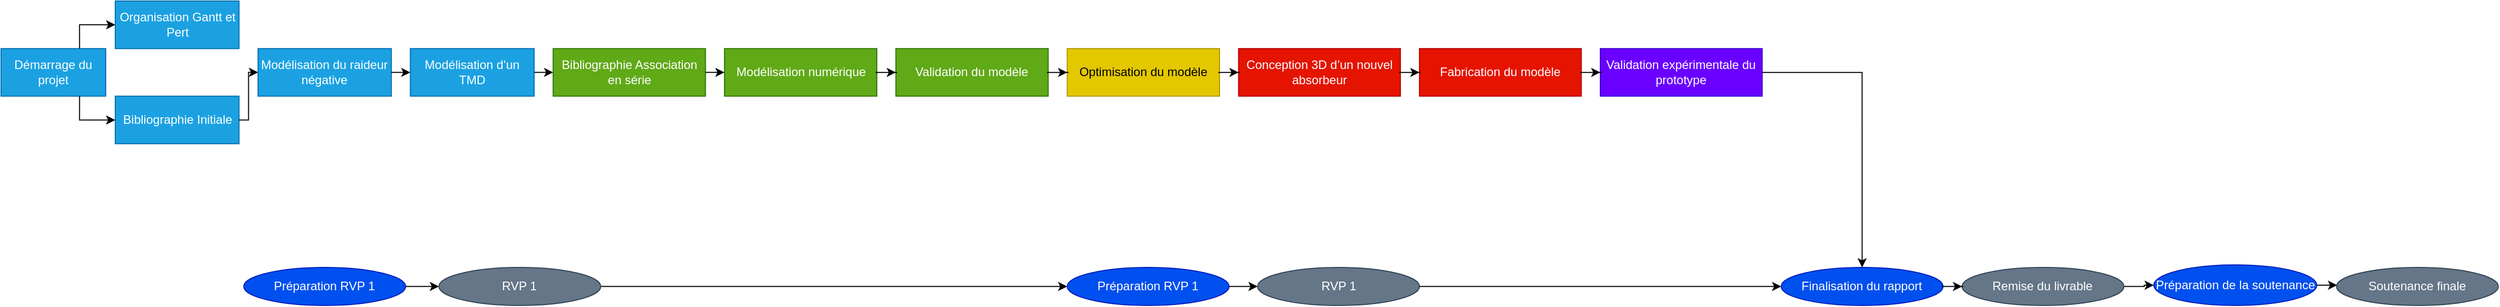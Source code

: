 <mxfile version="22.0.4" type="device">
  <diagram name="Pagina-1" id="Hs5tSBodYZh6z5y9nNeC">
    <mxGraphModel dx="2868" dy="1592" grid="1" gridSize="10" guides="1" tooltips="1" connect="1" arrows="1" fold="1" page="1" pageScale="1" pageWidth="3300" pageHeight="2339" math="0" shadow="0">
      <root>
        <mxCell id="0" />
        <mxCell id="1" parent="0" />
        <mxCell id="iB7f7BhG3qTy4NsA3tEv-3" value="Démarrage du projet" style="html=1;whiteSpace=wrap;fillColor=#1ba1e2;fontColor=#ffffff;strokeColor=#006EAF;" parent="1" vertex="1">
          <mxGeometry x="30" y="246.875" width="103.125" height="46.875" as="geometry" />
        </mxCell>
        <mxCell id="dqmbIf-vUMDZz10qe2vE-1" value="Organisation Gantt et Pert" style="html=1;whiteSpace=wrap;fillColor=#1ba1e2;fontColor=#ffffff;strokeColor=#006EAF;" vertex="1" parent="1">
          <mxGeometry x="142.5" y="200" width="121.875" height="46.875" as="geometry" />
        </mxCell>
        <mxCell id="dqmbIf-vUMDZz10qe2vE-7" style="edgeStyle=orthogonalEdgeStyle;rounded=0;orthogonalLoop=1;jettySize=auto;html=1;exitX=0.75;exitY=0;exitDx=0;exitDy=0;entryX=0;entryY=0.5;entryDx=0;entryDy=0;" edge="1" parent="1" source="iB7f7BhG3qTy4NsA3tEv-3" target="dqmbIf-vUMDZz10qe2vE-1">
          <mxGeometry relative="1" as="geometry" />
        </mxCell>
        <mxCell id="dqmbIf-vUMDZz10qe2vE-2" value="Bibliographie Initiale" style="html=1;whiteSpace=wrap;fillColor=#1ba1e2;fontColor=#ffffff;strokeColor=#006EAF;" vertex="1" parent="1">
          <mxGeometry x="142.5" y="293.75" width="121.875" height="46.875" as="geometry" />
        </mxCell>
        <mxCell id="dqmbIf-vUMDZz10qe2vE-8" style="edgeStyle=orthogonalEdgeStyle;rounded=0;orthogonalLoop=1;jettySize=auto;html=1;exitX=0.75;exitY=1;exitDx=0;exitDy=0;" edge="1" parent="1" source="iB7f7BhG3qTy4NsA3tEv-3" target="dqmbIf-vUMDZz10qe2vE-2">
          <mxGeometry relative="1" as="geometry" />
        </mxCell>
        <mxCell id="dqmbIf-vUMDZz10qe2vE-3" value="Modélisation du raideur négative" style="html=1;whiteSpace=wrap;fillColor=#1ba1e2;fontColor=#ffffff;strokeColor=#006EAF;" vertex="1" parent="1">
          <mxGeometry x="283.126" y="246.875" width="131.25" height="46.875" as="geometry" />
        </mxCell>
        <mxCell id="dqmbIf-vUMDZz10qe2vE-9" style="edgeStyle=orthogonalEdgeStyle;rounded=0;orthogonalLoop=1;jettySize=auto;html=1;exitX=1;exitY=0.5;exitDx=0;exitDy=0;entryX=0;entryY=0.5;entryDx=0;entryDy=0;" edge="1" parent="1" source="dqmbIf-vUMDZz10qe2vE-2" target="dqmbIf-vUMDZz10qe2vE-3">
          <mxGeometry relative="1" as="geometry">
            <Array as="points">
              <mxPoint x="273.75" y="317.188" />
              <mxPoint x="273.75" y="270.312" />
            </Array>
          </mxGeometry>
        </mxCell>
        <mxCell id="dqmbIf-vUMDZz10qe2vE-4" value="Modélisation d’un TMD" style="html=1;whiteSpace=wrap;fillColor=#1ba1e2;fontColor=#ffffff;strokeColor=#006EAF;" vertex="1" parent="1">
          <mxGeometry x="433.126" y="246.875" width="121.875" height="46.875" as="geometry" />
        </mxCell>
        <mxCell id="dqmbIf-vUMDZz10qe2vE-10" style="edgeStyle=orthogonalEdgeStyle;rounded=0;orthogonalLoop=1;jettySize=auto;html=1;exitX=1;exitY=0.5;exitDx=0;exitDy=0;entryX=0;entryY=0.5;entryDx=0;entryDy=0;" edge="1" parent="1" source="dqmbIf-vUMDZz10qe2vE-3" target="dqmbIf-vUMDZz10qe2vE-4">
          <mxGeometry relative="1" as="geometry" />
        </mxCell>
        <mxCell id="dqmbIf-vUMDZz10qe2vE-5" value="Bibliographie Association en série" style="html=1;whiteSpace=wrap;fillColor=#60a917;fontColor=#ffffff;strokeColor=#2D7600;" vertex="1" parent="1">
          <mxGeometry x="573.751" y="246.875" width="150.0" height="46.875" as="geometry" />
        </mxCell>
        <mxCell id="dqmbIf-vUMDZz10qe2vE-11" style="edgeStyle=orthogonalEdgeStyle;rounded=0;orthogonalLoop=1;jettySize=auto;html=1;exitX=1;exitY=0.5;exitDx=0;exitDy=0;entryX=0;entryY=0.5;entryDx=0;entryDy=0;" edge="1" parent="1" source="dqmbIf-vUMDZz10qe2vE-4" target="dqmbIf-vUMDZz10qe2vE-5">
          <mxGeometry relative="1" as="geometry" />
        </mxCell>
        <mxCell id="dqmbIf-vUMDZz10qe2vE-6" value="Modélisation numérique" style="html=1;whiteSpace=wrap;fillColor=#60a917;fontColor=#ffffff;strokeColor=#2D7600;" vertex="1" parent="1">
          <mxGeometry x="742.501" y="246.875" width="150.0" height="46.875" as="geometry" />
        </mxCell>
        <mxCell id="dqmbIf-vUMDZz10qe2vE-12" style="edgeStyle=orthogonalEdgeStyle;rounded=0;orthogonalLoop=1;jettySize=auto;html=1;exitX=1;exitY=0.5;exitDx=0;exitDy=0;entryX=0;entryY=0.5;entryDx=0;entryDy=0;" edge="1" parent="1" source="dqmbIf-vUMDZz10qe2vE-5" target="dqmbIf-vUMDZz10qe2vE-6">
          <mxGeometry relative="1" as="geometry" />
        </mxCell>
        <mxCell id="dqmbIf-vUMDZz10qe2vE-13" value="Validation du modèle" style="html=1;whiteSpace=wrap;fillColor=#60a917;fontColor=#ffffff;strokeColor=#2D7600;" vertex="1" parent="1">
          <mxGeometry x="911.252" y="246.875" width="150.0" height="46.875" as="geometry" />
        </mxCell>
        <mxCell id="dqmbIf-vUMDZz10qe2vE-14" value="" style="edgeStyle=orthogonalEdgeStyle;rounded=0;orthogonalLoop=1;jettySize=auto;html=1;" edge="1" parent="1" source="dqmbIf-vUMDZz10qe2vE-6" target="dqmbIf-vUMDZz10qe2vE-13">
          <mxGeometry relative="1" as="geometry" />
        </mxCell>
        <mxCell id="dqmbIf-vUMDZz10qe2vE-15" value="Optimisation du modèle" style="html=1;whiteSpace=wrap;fillColor=#e3c800;fontColor=#000000;strokeColor=#B09500;" vertex="1" parent="1">
          <mxGeometry x="1080.002" y="246.875" width="150.0" height="46.875" as="geometry" />
        </mxCell>
        <mxCell id="dqmbIf-vUMDZz10qe2vE-19" value="" style="edgeStyle=orthogonalEdgeStyle;rounded=0;orthogonalLoop=1;jettySize=auto;html=1;" edge="1" parent="1" source="dqmbIf-vUMDZz10qe2vE-13" target="dqmbIf-vUMDZz10qe2vE-15">
          <mxGeometry relative="1" as="geometry" />
        </mxCell>
        <mxCell id="dqmbIf-vUMDZz10qe2vE-16" value="Conception 3D d’un nouvel absorbeur" style="html=1;whiteSpace=wrap;fillColor=#e51400;fontColor=#ffffff;strokeColor=#B20000;" vertex="1" parent="1">
          <mxGeometry x="1248.752" y="246.875" width="159.375" height="46.875" as="geometry" />
        </mxCell>
        <mxCell id="dqmbIf-vUMDZz10qe2vE-20" value="" style="edgeStyle=orthogonalEdgeStyle;rounded=0;orthogonalLoop=1;jettySize=auto;html=1;" edge="1" parent="1" source="dqmbIf-vUMDZz10qe2vE-15" target="dqmbIf-vUMDZz10qe2vE-16">
          <mxGeometry relative="1" as="geometry" />
        </mxCell>
        <mxCell id="dqmbIf-vUMDZz10qe2vE-17" value="Fabrication du modèle" style="html=1;whiteSpace=wrap;fillColor=#e51400;fontColor=#ffffff;strokeColor=#B20000;" vertex="1" parent="1">
          <mxGeometry x="1426.878" y="246.875" width="159.375" height="46.875" as="geometry" />
        </mxCell>
        <mxCell id="dqmbIf-vUMDZz10qe2vE-21" value="" style="edgeStyle=orthogonalEdgeStyle;rounded=0;orthogonalLoop=1;jettySize=auto;html=1;" edge="1" parent="1" source="dqmbIf-vUMDZz10qe2vE-16" target="dqmbIf-vUMDZz10qe2vE-17">
          <mxGeometry relative="1" as="geometry" />
        </mxCell>
        <mxCell id="dqmbIf-vUMDZz10qe2vE-18" value="Validation expérimentale du prototype" style="html=1;whiteSpace=wrap;fillColor=#6a00ff;fontColor=#ffffff;strokeColor=#3700CC;" vertex="1" parent="1">
          <mxGeometry x="1605.003" y="246.875" width="159.375" height="46.875" as="geometry" />
        </mxCell>
        <mxCell id="dqmbIf-vUMDZz10qe2vE-22" value="" style="edgeStyle=orthogonalEdgeStyle;rounded=0;orthogonalLoop=1;jettySize=auto;html=1;" edge="1" parent="1" source="dqmbIf-vUMDZz10qe2vE-17" target="dqmbIf-vUMDZz10qe2vE-18">
          <mxGeometry relative="1" as="geometry" />
        </mxCell>
        <mxCell id="dqmbIf-vUMDZz10qe2vE-38" value="Préparation RVP 1" style="ellipse;whiteSpace=wrap;html=1;align=center;fillColor=#0050ef;fontColor=#ffffff;strokeColor=#001DBC;" vertex="1" parent="1">
          <mxGeometry x="269.063" y="462.5" width="159.375" height="37.5" as="geometry" />
        </mxCell>
        <mxCell id="dqmbIf-vUMDZz10qe2vE-39" value="Préparation RVP 1" style="ellipse;whiteSpace=wrap;html=1;align=center;fillColor=#0050ef;fontColor=#ffffff;strokeColor=#001DBC;" vertex="1" parent="1">
          <mxGeometry x="1080.002" y="462.5" width="159.375" height="37.5" as="geometry" />
        </mxCell>
        <mxCell id="dqmbIf-vUMDZz10qe2vE-44" style="edgeStyle=orthogonalEdgeStyle;rounded=0;orthogonalLoop=1;jettySize=auto;html=1;" edge="1" parent="1" source="dqmbIf-vUMDZz10qe2vE-40" target="dqmbIf-vUMDZz10qe2vE-39">
          <mxGeometry relative="1" as="geometry" />
        </mxCell>
        <mxCell id="dqmbIf-vUMDZz10qe2vE-40" value="RVP 1" style="ellipse;whiteSpace=wrap;html=1;align=center;fillColor=#647687;fontColor=#ffffff;strokeColor=#314354;" vertex="1" parent="1">
          <mxGeometry x="461.251" y="462.5" width="159.375" height="37.5" as="geometry" />
        </mxCell>
        <mxCell id="dqmbIf-vUMDZz10qe2vE-43" value="" style="edgeStyle=orthogonalEdgeStyle;rounded=0;orthogonalLoop=1;jettySize=auto;html=1;" edge="1" parent="1" source="dqmbIf-vUMDZz10qe2vE-38" target="dqmbIf-vUMDZz10qe2vE-40">
          <mxGeometry relative="1" as="geometry" />
        </mxCell>
        <mxCell id="dqmbIf-vUMDZz10qe2vE-41" value="RVP 1" style="ellipse;whiteSpace=wrap;html=1;align=center;fillColor=#647687;fontColor=#ffffff;strokeColor=#314354;" vertex="1" parent="1">
          <mxGeometry x="1267.503" y="462.5" width="159.375" height="37.5" as="geometry" />
        </mxCell>
        <mxCell id="dqmbIf-vUMDZz10qe2vE-42" value="" style="edgeStyle=orthogonalEdgeStyle;rounded=0;orthogonalLoop=1;jettySize=auto;html=1;" edge="1" parent="1" source="dqmbIf-vUMDZz10qe2vE-39" target="dqmbIf-vUMDZz10qe2vE-41">
          <mxGeometry relative="1" as="geometry" />
        </mxCell>
        <mxCell id="dqmbIf-vUMDZz10qe2vE-47" value="Finalisation du rapport" style="ellipse;whiteSpace=wrap;html=1;align=center;fillColor=#0050ef;fontColor=#ffffff;strokeColor=#001DBC;" vertex="1" parent="1">
          <mxGeometry x="1783.129" y="462.5" width="159.375" height="37.5" as="geometry" />
        </mxCell>
        <mxCell id="dqmbIf-vUMDZz10qe2vE-51" style="edgeStyle=orthogonalEdgeStyle;rounded=0;orthogonalLoop=1;jettySize=auto;html=1;entryX=0.5;entryY=0;entryDx=0;entryDy=0;" edge="1" parent="1" source="dqmbIf-vUMDZz10qe2vE-18" target="dqmbIf-vUMDZz10qe2vE-47">
          <mxGeometry relative="1" as="geometry" />
        </mxCell>
        <mxCell id="dqmbIf-vUMDZz10qe2vE-46" style="edgeStyle=orthogonalEdgeStyle;rounded=0;orthogonalLoop=1;jettySize=auto;html=1;entryX=0;entryY=0.5;entryDx=0;entryDy=0;" edge="1" parent="1" source="dqmbIf-vUMDZz10qe2vE-41" target="dqmbIf-vUMDZz10qe2vE-47">
          <mxGeometry relative="1" as="geometry">
            <mxPoint x="1783.129" y="462.5" as="targetPoint" />
          </mxGeometry>
        </mxCell>
        <mxCell id="dqmbIf-vUMDZz10qe2vE-62" style="edgeStyle=orthogonalEdgeStyle;rounded=0;orthogonalLoop=1;jettySize=auto;html=1;entryX=0;entryY=0.5;entryDx=0;entryDy=0;" edge="1" parent="1" source="dqmbIf-vUMDZz10qe2vE-48" target="dqmbIf-vUMDZz10qe2vE-50">
          <mxGeometry relative="1" as="geometry" />
        </mxCell>
        <mxCell id="dqmbIf-vUMDZz10qe2vE-48" value="Remise du livrable" style="ellipse;whiteSpace=wrap;html=1;align=center;fillColor=#647687;fontColor=#ffffff;strokeColor=#314354;" vertex="1" parent="1">
          <mxGeometry x="1961.254" y="462.5" width="159.375" height="37.5" as="geometry" />
        </mxCell>
        <mxCell id="dqmbIf-vUMDZz10qe2vE-49" style="edgeStyle=orthogonalEdgeStyle;rounded=0;orthogonalLoop=1;jettySize=auto;html=1;" edge="1" parent="1" source="dqmbIf-vUMDZz10qe2vE-47" target="dqmbIf-vUMDZz10qe2vE-48">
          <mxGeometry relative="1" as="geometry" />
        </mxCell>
        <mxCell id="dqmbIf-vUMDZz10qe2vE-63" style="edgeStyle=orthogonalEdgeStyle;rounded=0;orthogonalLoop=1;jettySize=auto;html=1;" edge="1" parent="1" source="dqmbIf-vUMDZz10qe2vE-50">
          <mxGeometry relative="1" as="geometry">
            <mxPoint x="2330" y="480" as="targetPoint" />
          </mxGeometry>
        </mxCell>
        <mxCell id="dqmbIf-vUMDZz10qe2vE-50" value="Préparation de la soutenance" style="ellipse;whiteSpace=wrap;html=1;align=center;fillColor=#0050ef;fontColor=#ffffff;strokeColor=#001DBC;" vertex="1" parent="1">
          <mxGeometry x="2150" y="460" width="160.62" height="40" as="geometry" />
        </mxCell>
        <mxCell id="dqmbIf-vUMDZz10qe2vE-52" value="Soutenance finale" style="ellipse;whiteSpace=wrap;html=1;align=center;fillColor=#647687;fontColor=#ffffff;strokeColor=#314354;" vertex="1" parent="1">
          <mxGeometry x="2330.005" y="462.5" width="159.375" height="37.5" as="geometry" />
        </mxCell>
      </root>
    </mxGraphModel>
  </diagram>
</mxfile>
